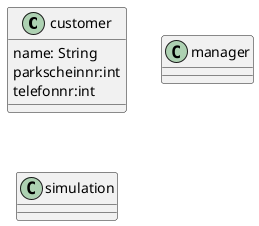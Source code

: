 @startuml
 class customer{

    name: String
    parkscheinnr:int
    telefonnr:int


 }



 class manager{


 }

class simulation{


}




 @enduml